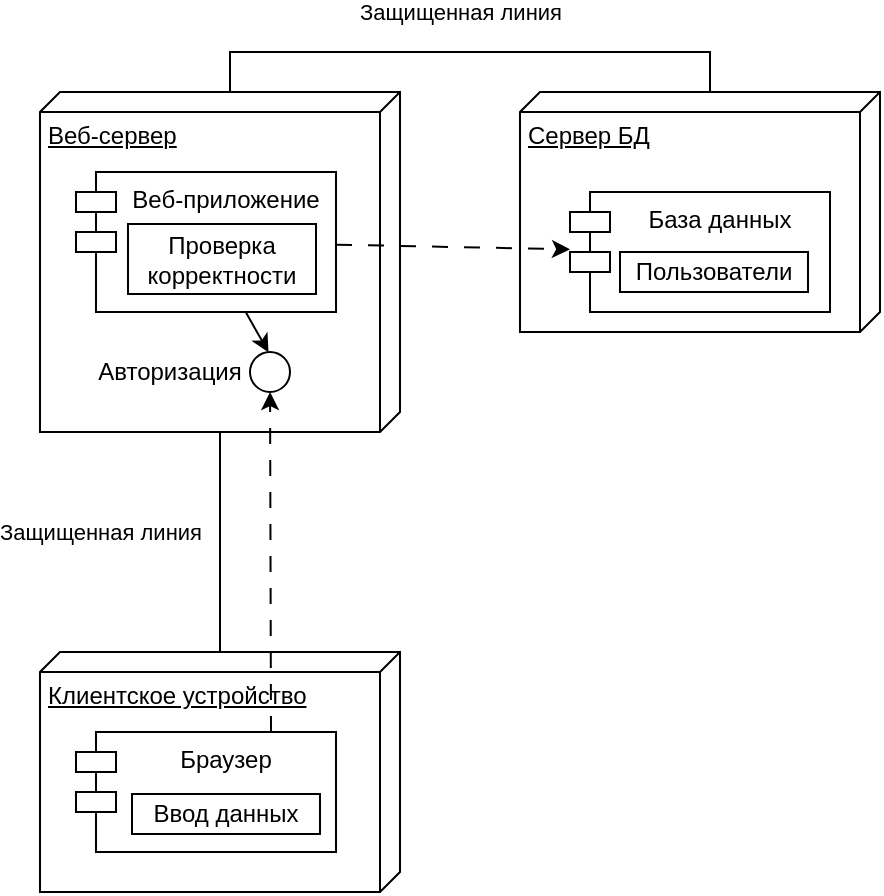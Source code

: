 <mxfile version="27.0.6">
  <diagram name="Page-1" id="929967ad-93f9-6ef4-fab6-5d389245f69c">
    <mxGraphModel dx="1381" dy="662" grid="1" gridSize="10" guides="1" tooltips="1" connect="1" arrows="1" fold="1" page="1" pageScale="1.5" pageWidth="1169" pageHeight="826" background="none" math="0" shadow="0">
      <root>
        <mxCell id="0" style=";html=1;" />
        <mxCell id="1" style=";html=1;" parent="0" />
        <mxCell id="QtU_t6AT0oeKi_AkxfpL-8" style="edgeStyle=orthogonalEdgeStyle;rounded=0;orthogonalLoop=1;jettySize=auto;html=1;endArrow=none;startFill=0;exitX=0;exitY=0;exitDx=0;exitDy=85;exitPerimeter=0;entryX=0;entryY=0;entryDx=0;entryDy=85;entryPerimeter=0;" parent="1" source="QtU_t6AT0oeKi_AkxfpL-1" target="QtU_t6AT0oeKi_AkxfpL-2" edge="1">
          <mxGeometry relative="1" as="geometry" />
        </mxCell>
        <mxCell id="QtU_t6AT0oeKi_AkxfpL-21" value="Защищенная линия" style="edgeLabel;html=1;align=center;verticalAlign=middle;resizable=0;points=[];" parent="QtU_t6AT0oeKi_AkxfpL-8" vertex="1" connectable="0">
          <mxGeometry x="-0.155" y="-1" relative="1" as="geometry">
            <mxPoint x="16" y="-21" as="offset" />
          </mxGeometry>
        </mxCell>
        <mxCell id="QtU_t6AT0oeKi_AkxfpL-1" value="Веб-сервер" style="verticalAlign=top;align=left;spacingTop=8;spacingLeft=2;spacingRight=12;shape=cube;size=10;direction=south;fontStyle=4;html=1;whiteSpace=wrap;" parent="1" vertex="1">
          <mxGeometry x="270" y="160" width="180" height="170" as="geometry" />
        </mxCell>
        <mxCell id="QtU_t6AT0oeKi_AkxfpL-2" value="Сервер БД" style="verticalAlign=top;align=left;spacingTop=8;spacingLeft=2;spacingRight=12;shape=cube;size=10;direction=south;fontStyle=4;html=1;whiteSpace=wrap;" parent="1" vertex="1">
          <mxGeometry x="510" y="160" width="180" height="120" as="geometry" />
        </mxCell>
        <mxCell id="QtU_t6AT0oeKi_AkxfpL-9" style="edgeStyle=orthogonalEdgeStyle;rounded=0;orthogonalLoop=1;jettySize=auto;html=1;endArrow=none;startFill=0;" parent="1" source="QtU_t6AT0oeKi_AkxfpL-3" target="QtU_t6AT0oeKi_AkxfpL-1" edge="1">
          <mxGeometry relative="1" as="geometry" />
        </mxCell>
        <mxCell id="QtU_t6AT0oeKi_AkxfpL-3" value="Клиентское устройство" style="verticalAlign=top;align=left;spacingTop=8;spacingLeft=2;spacingRight=12;shape=cube;size=10;direction=south;fontStyle=4;html=1;whiteSpace=wrap;" parent="1" vertex="1">
          <mxGeometry x="270" y="440" width="180" height="120" as="geometry" />
        </mxCell>
        <mxCell id="QtU_t6AT0oeKi_AkxfpL-16" style="rounded=0;orthogonalLoop=1;jettySize=auto;html=1;" parent="1" edge="1" source="QtU_t6AT0oeKi_AkxfpL-4">
          <mxGeometry relative="1" as="geometry">
            <mxPoint x="378.5" y="260" as="sourcePoint" />
            <mxPoint x="384.262" y="290.152" as="targetPoint" />
          </mxGeometry>
        </mxCell>
        <mxCell id="QtU_t6AT0oeKi_AkxfpL-18" style="rounded=0;orthogonalLoop=1;jettySize=auto;html=1;dashed=1;dashPattern=8 8;" parent="1" source="QtU_t6AT0oeKi_AkxfpL-4" target="QtU_t6AT0oeKi_AkxfpL-5" edge="1">
          <mxGeometry relative="1" as="geometry" />
        </mxCell>
        <mxCell id="QtU_t6AT0oeKi_AkxfpL-4" value="Веб-приложение" style="shape=module;align=left;spacingLeft=20;align=center;verticalAlign=top;whiteSpace=wrap;html=1;" parent="1" vertex="1">
          <mxGeometry x="288" y="200" width="130" height="70" as="geometry" />
        </mxCell>
        <mxCell id="QtU_t6AT0oeKi_AkxfpL-5" value="База данных" style="shape=module;align=left;spacingLeft=20;align=center;verticalAlign=top;whiteSpace=wrap;html=1;" parent="1" vertex="1">
          <mxGeometry x="535" y="210" width="130" height="60" as="geometry" />
        </mxCell>
        <mxCell id="QtU_t6AT0oeKi_AkxfpL-17" style="rounded=0;orthogonalLoop=1;jettySize=auto;html=1;dashed=1;dashPattern=8 8;exitX=0.75;exitY=0;exitDx=0;exitDy=0;" parent="1" source="QtU_t6AT0oeKi_AkxfpL-6" target="QtU_t6AT0oeKi_AkxfpL-12" edge="1">
          <mxGeometry relative="1" as="geometry" />
        </mxCell>
        <mxCell id="QtU_t6AT0oeKi_AkxfpL-6" value="Браузер" style="shape=module;align=left;spacingLeft=20;align=center;verticalAlign=top;whiteSpace=wrap;html=1;" parent="1" vertex="1">
          <mxGeometry x="288" y="480" width="130" height="60" as="geometry" />
        </mxCell>
        <mxCell id="QtU_t6AT0oeKi_AkxfpL-12" value="" style="ellipse;whiteSpace=wrap;html=1;aspect=fixed;" parent="1" vertex="1">
          <mxGeometry x="375" y="290" width="20" height="20" as="geometry" />
        </mxCell>
        <mxCell id="QtU_t6AT0oeKi_AkxfpL-14" value="Авторизация" style="text;html=1;align=center;verticalAlign=middle;whiteSpace=wrap;rounded=0;" parent="1" vertex="1">
          <mxGeometry x="295" y="285" width="80" height="30" as="geometry" />
        </mxCell>
        <mxCell id="QtU_t6AT0oeKi_AkxfpL-19" value="Пользователи" style="html=1;whiteSpace=wrap;" parent="1" vertex="1">
          <mxGeometry x="560" y="240" width="94" height="20" as="geometry" />
        </mxCell>
        <mxCell id="QtU_t6AT0oeKi_AkxfpL-22" value="Защищенная линия" style="edgeLabel;html=1;align=center;verticalAlign=middle;resizable=0;points=[];" parent="1" vertex="1" connectable="0">
          <mxGeometry x="300.002" y="379.999" as="geometry" />
        </mxCell>
        <mxCell id="Kczdh-5SYy8cf6b3HMA9-1" value="Ввод данных" style="html=1;whiteSpace=wrap;" vertex="1" parent="1">
          <mxGeometry x="316" y="511" width="94" height="20" as="geometry" />
        </mxCell>
        <mxCell id="Kczdh-5SYy8cf6b3HMA9-2" value="Проверка корректности" style="html=1;whiteSpace=wrap;" vertex="1" parent="1">
          <mxGeometry x="314" y="226" width="94" height="35" as="geometry" />
        </mxCell>
      </root>
    </mxGraphModel>
  </diagram>
</mxfile>
